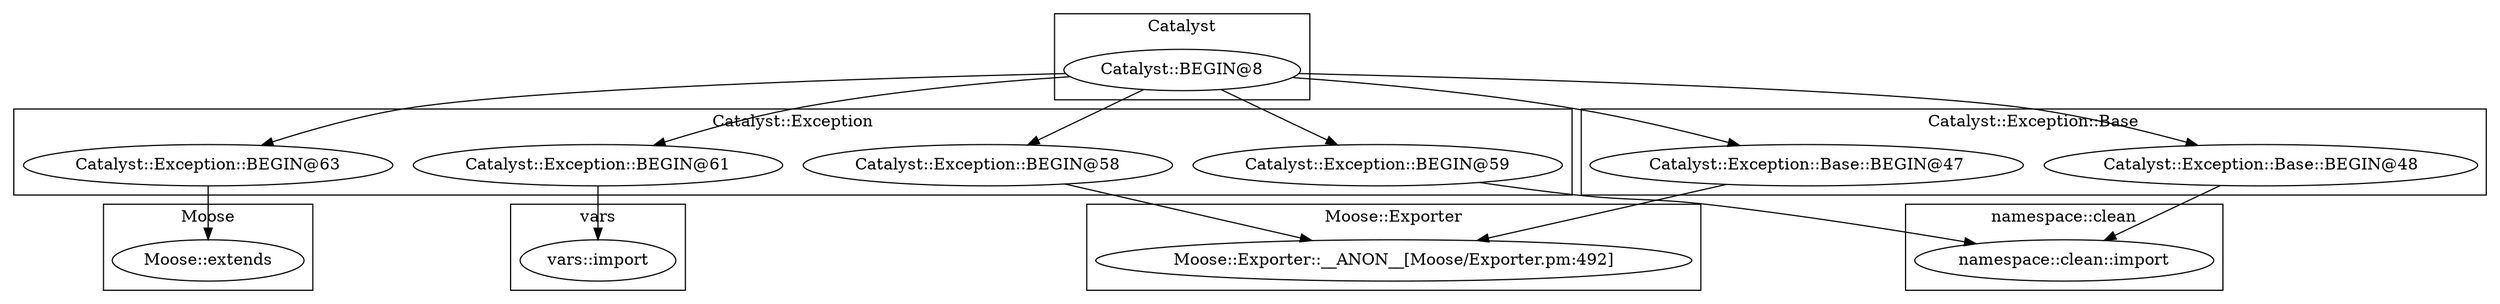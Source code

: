 digraph {
graph [overlap=false]
subgraph cluster_Catalyst {
	label="Catalyst";
	"Catalyst::BEGIN@8";
}
subgraph cluster_Catalyst_Exception {
	label="Catalyst::Exception";
	"Catalyst::Exception::BEGIN@63";
	"Catalyst::Exception::BEGIN@61";
	"Catalyst::Exception::BEGIN@58";
	"Catalyst::Exception::BEGIN@59";
}
subgraph cluster_namespace_clean {
	label="namespace::clean";
	"namespace::clean::import";
}
subgraph cluster_Moose {
	label="Moose";
	"Moose::extends";
}
subgraph cluster_Catalyst_Exception_Base {
	label="Catalyst::Exception::Base";
	"Catalyst::Exception::Base::BEGIN@48";
	"Catalyst::Exception::Base::BEGIN@47";
}
subgraph cluster_vars {
	label="vars";
	"vars::import";
}
subgraph cluster_Moose_Exporter {
	label="Moose::Exporter";
	"Moose::Exporter::__ANON__[Moose/Exporter.pm:492]";
}
"Catalyst::Exception::BEGIN@63" -> "Moose::extends";
"Catalyst::BEGIN@8" -> "Catalyst::Exception::BEGIN@58";
"Catalyst::Exception::BEGIN@59" -> "namespace::clean::import";
"Catalyst::Exception::Base::BEGIN@48" -> "namespace::clean::import";
"Catalyst::Exception::Base::BEGIN@47" -> "Moose::Exporter::__ANON__[Moose/Exporter.pm:492]";
"Catalyst::Exception::BEGIN@58" -> "Moose::Exporter::__ANON__[Moose/Exporter.pm:492]";
"Catalyst::BEGIN@8" -> "Catalyst::Exception::Base::BEGIN@47";
"Catalyst::BEGIN@8" -> "Catalyst::Exception::Base::BEGIN@48";
"Catalyst::Exception::BEGIN@61" -> "vars::import";
"Catalyst::BEGIN@8" -> "Catalyst::Exception::BEGIN@59";
"Catalyst::BEGIN@8" -> "Catalyst::Exception::BEGIN@63";
"Catalyst::BEGIN@8" -> "Catalyst::Exception::BEGIN@61";
}
